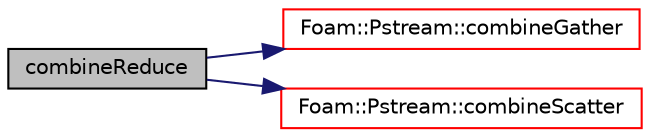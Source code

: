 digraph "combineReduce"
{
  bgcolor="transparent";
  edge [fontname="Helvetica",fontsize="10",labelfontname="Helvetica",labelfontsize="10"];
  node [fontname="Helvetica",fontsize="10",shape=record];
  rankdir="LR";
  Node31818 [label="combineReduce",height=0.2,width=0.4,color="black", fillcolor="grey75", style="filled", fontcolor="black"];
  Node31818 -> Node31819 [color="midnightblue",fontsize="10",style="solid",fontname="Helvetica"];
  Node31819 [label="Foam::Pstream::combineGather",height=0.2,width=0.4,color="red",URL="$a27357.html#aedeba5b3a63f833796d48d904dc39b63"];
  Node31818 -> Node31826 [color="midnightblue",fontsize="10",style="solid",fontname="Helvetica"];
  Node31826 [label="Foam::Pstream::combineScatter",height=0.2,width=0.4,color="red",URL="$a27357.html#a2eea2c110e936c30c8f66b7326c69be5",tooltip="Scatter data. Reverse of combineGather. "];
}
